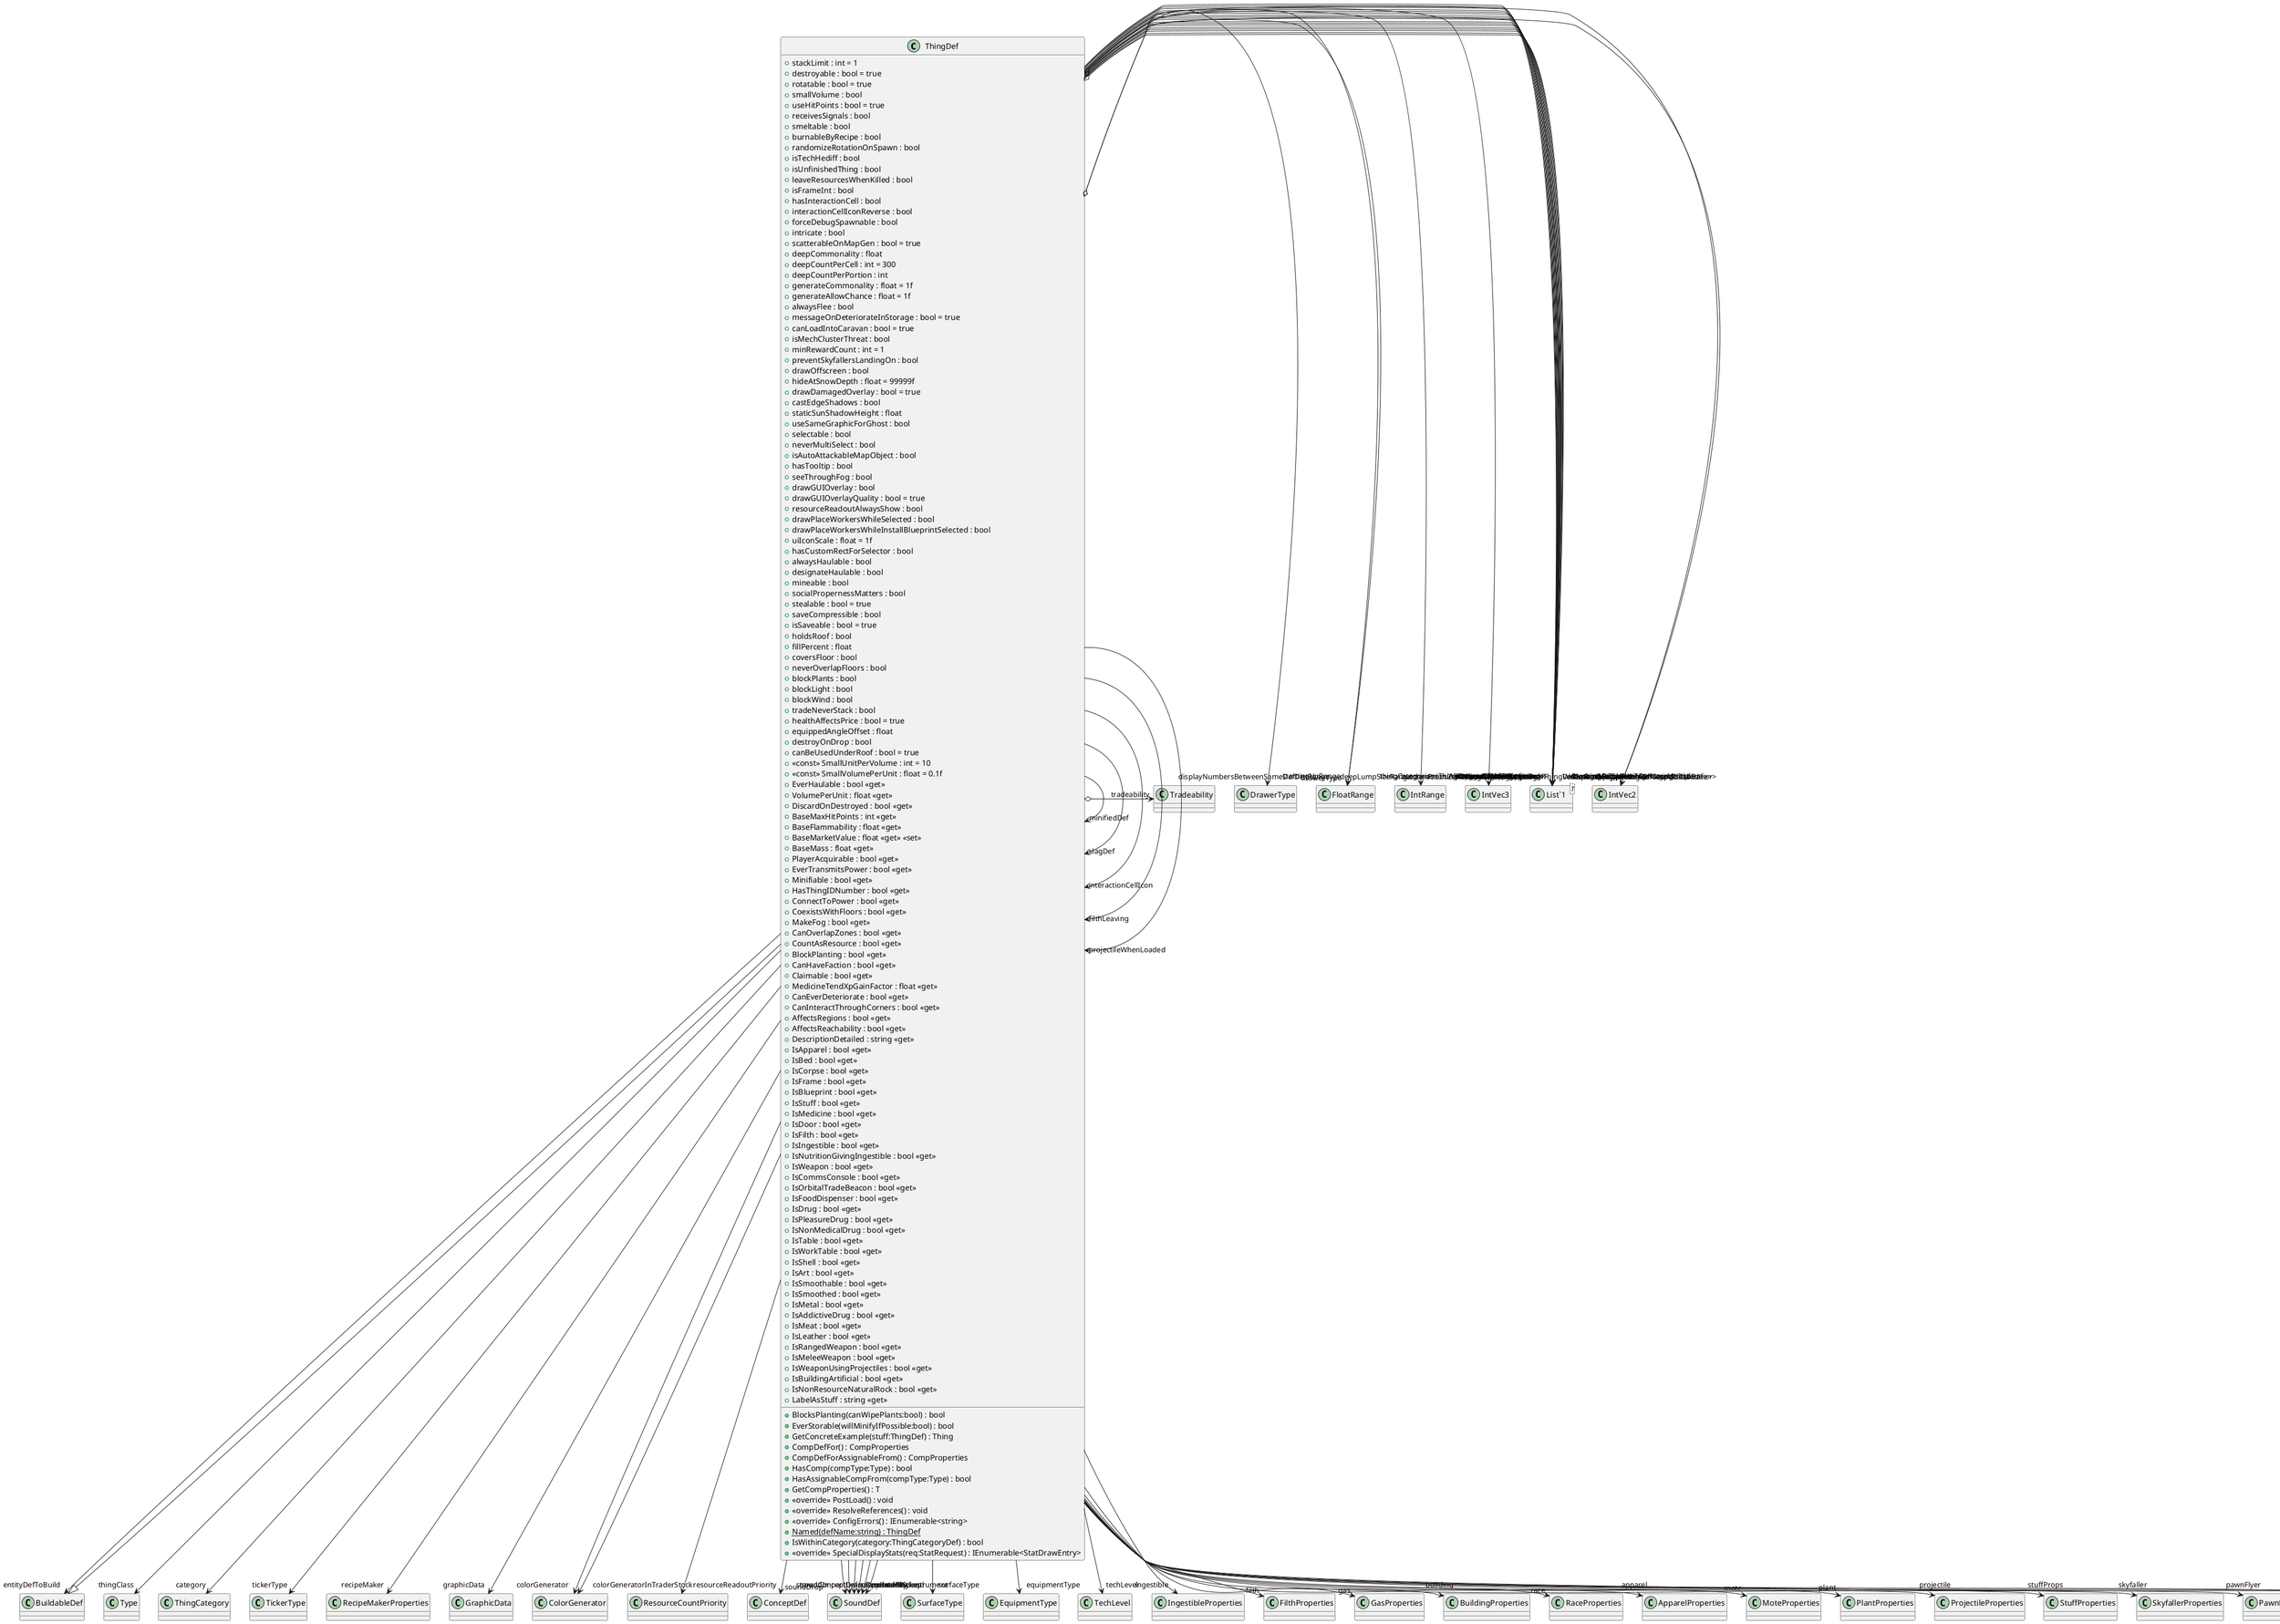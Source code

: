 @startuml
class ThingDef {
    + stackLimit : int = 1
    + destroyable : bool = true
    + rotatable : bool = true
    + smallVolume : bool
    + useHitPoints : bool = true
    + receivesSignals : bool
    + smeltable : bool
    + burnableByRecipe : bool
    + randomizeRotationOnSpawn : bool
    + isTechHediff : bool
    + isUnfinishedThing : bool
    + leaveResourcesWhenKilled : bool
    + isFrameInt : bool
    + hasInteractionCell : bool
    + interactionCellIconReverse : bool
    + forceDebugSpawnable : bool
    + intricate : bool
    + scatterableOnMapGen : bool = true
    + deepCommonality : float
    + deepCountPerCell : int = 300
    + deepCountPerPortion : int
    + generateCommonality : float = 1f
    + generateAllowChance : float = 1f
    + alwaysFlee : bool
    + messageOnDeteriorateInStorage : bool = true
    + canLoadIntoCaravan : bool = true
    + isMechClusterThreat : bool
    + minRewardCount : int = 1
    + preventSkyfallersLandingOn : bool
    + drawOffscreen : bool
    + hideAtSnowDepth : float = 99999f
    + drawDamagedOverlay : bool = true
    + castEdgeShadows : bool
    + staticSunShadowHeight : float
    + useSameGraphicForGhost : bool
    + selectable : bool
    + neverMultiSelect : bool
    + isAutoAttackableMapObject : bool
    + hasTooltip : bool
    + seeThroughFog : bool
    + drawGUIOverlay : bool
    + drawGUIOverlayQuality : bool = true
    + resourceReadoutAlwaysShow : bool
    + drawPlaceWorkersWhileSelected : bool
    + drawPlaceWorkersWhileInstallBlueprintSelected : bool
    + uiIconScale : float = 1f
    + hasCustomRectForSelector : bool
    + alwaysHaulable : bool
    + designateHaulable : bool
    + mineable : bool
    + socialPropernessMatters : bool
    + stealable : bool = true
    + saveCompressible : bool
    + isSaveable : bool = true
    + holdsRoof : bool
    + fillPercent : float
    + coversFloor : bool
    + neverOverlapFloors : bool
    + blockPlants : bool
    + blockLight : bool
    + blockWind : bool
    + tradeNeverStack : bool
    + healthAffectsPrice : bool = true
    + equippedAngleOffset : float
    + destroyOnDrop : bool
    + canBeUsedUnderRoof : bool = true
    + <<const>> SmallUnitPerVolume : int = 10
    + <<const>> SmallVolumePerUnit : float = 0.1f
    + EverHaulable : bool <<get>>
    + VolumePerUnit : float <<get>>
    + DiscardOnDestroyed : bool <<get>>
    + BaseMaxHitPoints : int <<get>>
    + BaseFlammability : float <<get>>
    + BaseMarketValue : float <<get>> <<set>>
    + BaseMass : float <<get>>
    + PlayerAcquirable : bool <<get>>
    + EverTransmitsPower : bool <<get>>
    + Minifiable : bool <<get>>
    + HasThingIDNumber : bool <<get>>
    + ConnectToPower : bool <<get>>
    + CoexistsWithFloors : bool <<get>>
    + MakeFog : bool <<get>>
    + CanOverlapZones : bool <<get>>
    + CountAsResource : bool <<get>>
    + BlockPlanting : bool <<get>>
    + CanHaveFaction : bool <<get>>
    + Claimable : bool <<get>>
    + MedicineTendXpGainFactor : float <<get>>
    + CanEverDeteriorate : bool <<get>>
    + CanInteractThroughCorners : bool <<get>>
    + AffectsRegions : bool <<get>>
    + AffectsReachability : bool <<get>>
    + DescriptionDetailed : string <<get>>
    + IsApparel : bool <<get>>
    + IsBed : bool <<get>>
    + IsCorpse : bool <<get>>
    + IsFrame : bool <<get>>
    + IsBlueprint : bool <<get>>
    + IsStuff : bool <<get>>
    + IsMedicine : bool <<get>>
    + IsDoor : bool <<get>>
    + IsFilth : bool <<get>>
    + IsIngestible : bool <<get>>
    + IsNutritionGivingIngestible : bool <<get>>
    + IsWeapon : bool <<get>>
    + IsCommsConsole : bool <<get>>
    + IsOrbitalTradeBeacon : bool <<get>>
    + IsFoodDispenser : bool <<get>>
    + IsDrug : bool <<get>>
    + IsPleasureDrug : bool <<get>>
    + IsNonMedicalDrug : bool <<get>>
    + IsTable : bool <<get>>
    + IsWorkTable : bool <<get>>
    + IsShell : bool <<get>>
    + IsArt : bool <<get>>
    + IsSmoothable : bool <<get>>
    + IsSmoothed : bool <<get>>
    + IsMetal : bool <<get>>
    + IsAddictiveDrug : bool <<get>>
    + IsMeat : bool <<get>>
    + IsLeather : bool <<get>>
    + IsRangedWeapon : bool <<get>>
    + IsMeleeWeapon : bool <<get>>
    + IsWeaponUsingProjectiles : bool <<get>>
    + IsBuildingArtificial : bool <<get>>
    + IsNonResourceNaturalRock : bool <<get>>
    + LabelAsStuff : string <<get>>
    + BlocksPlanting(canWipePlants:bool) : bool
    + EverStorable(willMinifyIfPossible:bool) : bool
    + GetConcreteExample(stuff:ThingDef) : Thing
    + CompDefFor() : CompProperties
    + CompDefForAssignableFrom() : CompProperties
    + HasComp(compType:Type) : bool
    + HasAssignableCompFrom(compType:Type) : bool
    + GetCompProperties() : T
    + <<override>> PostLoad() : void
    + <<override>> ResolveReferences() : void
    + <<override>> ConfigErrors() : IEnumerable<string>
    + {static} Named(defName:string) : ThingDef
    + IsWithinCategory(category:ThingCategoryDef) : bool
    + <<override>> SpecialDisplayStats(req:StatRequest) : IEnumerable<StatDrawEntry>
}
class "List`1"<T> {
}
BuildableDef <|-- ThingDef
ThingDef --> "thingClass" Type
ThingDef --> "category" ThingCategory
ThingDef --> "tickerType" TickerType
ThingDef o-> "size" IntVec2
ThingDef o-> "comps<CompProperties>" "List`1"
ThingDef --> "killedLeavings<ThingDefCountClass>" "List`1"
ThingDef --> "butcherProducts<ThingDefCountClass>" "List`1"
ThingDef --> "smeltProducts<ThingDefCountClass>" "List`1"
ThingDef --> "damageMultipliers<DamageMultiplier>" "List`1"
ThingDef --> "recipeMaker" RecipeMakerProperties
ThingDef --> "minifiedDef" ThingDef
ThingDef --> "slagDef" ThingDef
ThingDef o-> "interactionCellOffset" IntVec3
ThingDef --> "interactionCellIcon" ThingDef
ThingDef --> "filthLeaving" ThingDef
ThingDef o-> "deepLumpSizeRange" IntRange
ThingDef o-> "startingHpRange" FloatRange
ThingDef --> "thingSetMakerTags<string>" "List`1"
ThingDef --> "recipes<RecipeDef>" "List`1"
ThingDef o-> "displayNumbersBetweenSameDefDistRange" FloatRange
ThingDef --> "graphicData" GraphicData
ThingDef o-> "drawerType" DrawerType
ThingDef --> "colorGenerator" ColorGenerator
ThingDef --> "inspectorTabs<Type>" "List`1"
ThingDef --> "inspectorTabsResolved<InspectTabBase>" "List`1"
ThingDef --> "resourceReadoutPriority" ResourceCountPriority
ThingDef --> "storedConceptLearnOpportunity" ConceptDef
ThingDef --> "thingCategories<ThingCategoryDef>" "List`1"
ThingDef --> "soundDrop" SoundDef
ThingDef --> "soundPickup" SoundDef
ThingDef --> "soundInteract" SoundDef
ThingDef --> "soundImpactDefault" SoundDef
ThingDef --> "soundPlayInstrument" SoundDef
ThingDef --> "surfaceType" SurfaceType
ThingDef o-> "tradeability" Tradeability
ThingDef --> "tradeTags<string>" "List`1"
ThingDef --> "colorGeneratorInTraderStock" ColorGenerator
ThingDef --> "tools<Tool>" "List`1"
ThingDef --> "equipmentType" EquipmentType
ThingDef --> "techLevel" TechLevel
ThingDef --> "weaponTags<string>" "List`1"
ThingDef --> "techHediffsTags<string>" "List`1"
ThingDef --> "equippedStatOffsets<StatModifier>" "List`1"
ThingDef --> "meleeHitSound" SoundDef
ThingDef --> "entityDefToBuild" BuildableDef
ThingDef --> "projectileWhenLoaded" ThingDef
ThingDef --> "ingestible" IngestibleProperties
ThingDef --> "filth" FilthProperties
ThingDef --> "gas" GasProperties
ThingDef --> "building" BuildingProperties
ThingDef --> "race" RaceProperties
ThingDef --> "apparel" ApparelProperties
ThingDef --> "mote" MoteProperties
ThingDef --> "plant" PlantProperties
ThingDef --> "projectile" ProjectileProperties
ThingDef --> "stuffProps" StuffProperties
ThingDef --> "skyfaller" SkyfallerProperties
ThingDef --> "pawnFlyer" PawnFlyerProperties
ThingDef --> "interactionCellGraphic" Graphic
ThingDef --> "Size" IntVec2
ThingDef --> "AllRecipes<RecipeDef>" "List`1"
ThingDef --> "Fillage" FillCategory
ThingDef --> "Verbs<VerbProperties>" "List`1"
ThingDef --> "FirstThingCategory" ThingCategoryDef
@enduml

